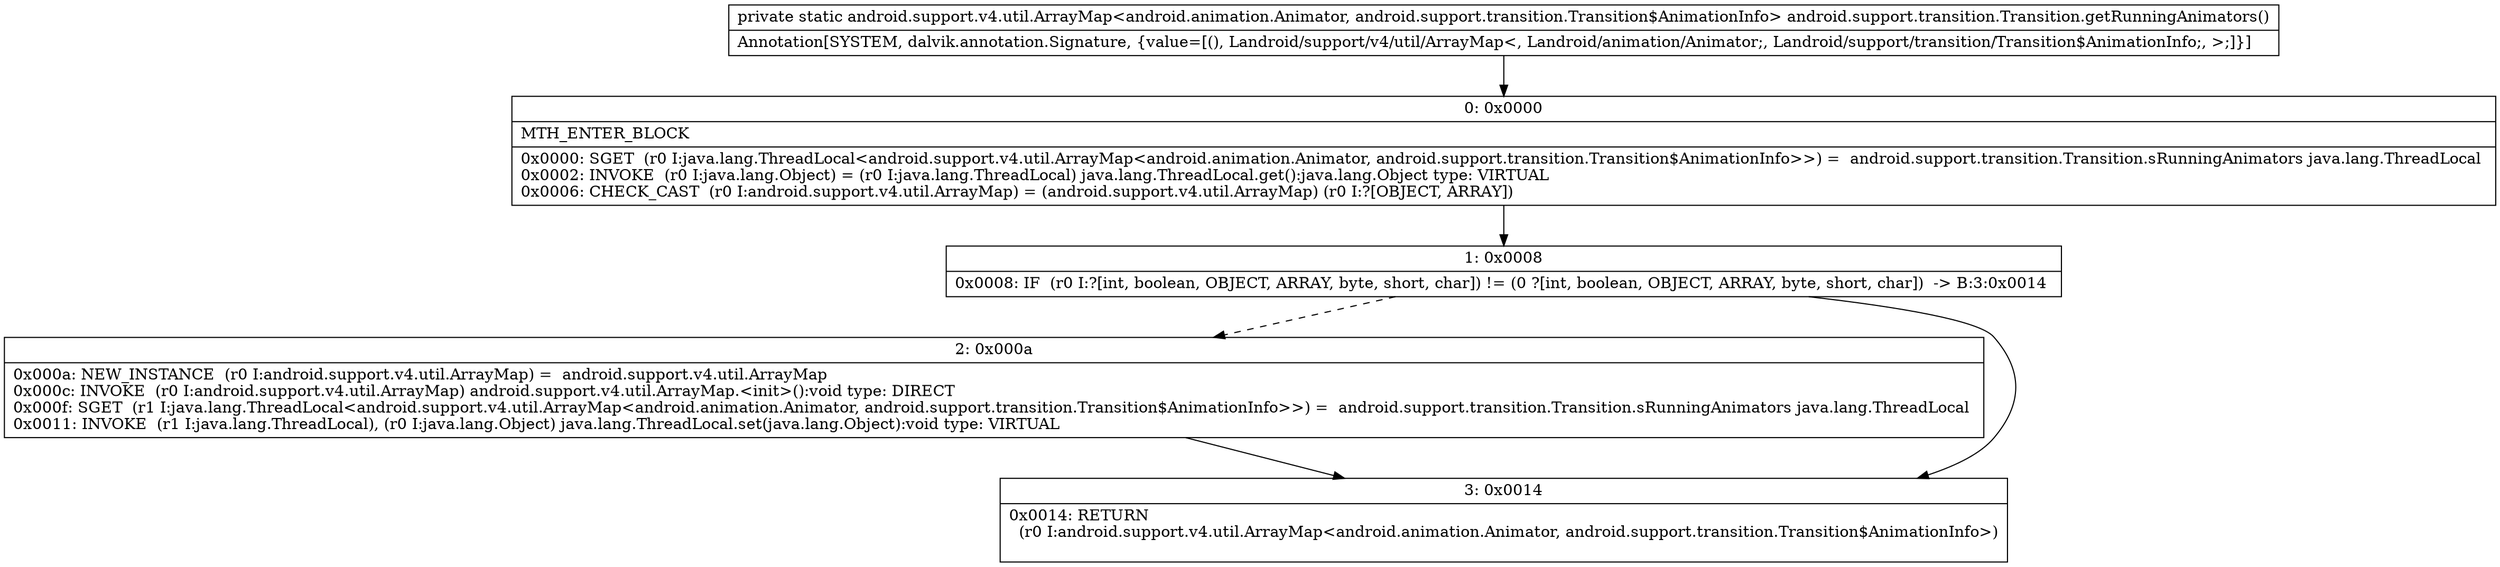 digraph "CFG forandroid.support.transition.Transition.getRunningAnimators()Landroid\/support\/v4\/util\/ArrayMap;" {
Node_0 [shape=record,label="{0\:\ 0x0000|MTH_ENTER_BLOCK\l|0x0000: SGET  (r0 I:java.lang.ThreadLocal\<android.support.v4.util.ArrayMap\<android.animation.Animator, android.support.transition.Transition$AnimationInfo\>\>) =  android.support.transition.Transition.sRunningAnimators java.lang.ThreadLocal \l0x0002: INVOKE  (r0 I:java.lang.Object) = (r0 I:java.lang.ThreadLocal) java.lang.ThreadLocal.get():java.lang.Object type: VIRTUAL \l0x0006: CHECK_CAST  (r0 I:android.support.v4.util.ArrayMap) = (android.support.v4.util.ArrayMap) (r0 I:?[OBJECT, ARRAY]) \l}"];
Node_1 [shape=record,label="{1\:\ 0x0008|0x0008: IF  (r0 I:?[int, boolean, OBJECT, ARRAY, byte, short, char]) != (0 ?[int, boolean, OBJECT, ARRAY, byte, short, char])  \-\> B:3:0x0014 \l}"];
Node_2 [shape=record,label="{2\:\ 0x000a|0x000a: NEW_INSTANCE  (r0 I:android.support.v4.util.ArrayMap) =  android.support.v4.util.ArrayMap \l0x000c: INVOKE  (r0 I:android.support.v4.util.ArrayMap) android.support.v4.util.ArrayMap.\<init\>():void type: DIRECT \l0x000f: SGET  (r1 I:java.lang.ThreadLocal\<android.support.v4.util.ArrayMap\<android.animation.Animator, android.support.transition.Transition$AnimationInfo\>\>) =  android.support.transition.Transition.sRunningAnimators java.lang.ThreadLocal \l0x0011: INVOKE  (r1 I:java.lang.ThreadLocal), (r0 I:java.lang.Object) java.lang.ThreadLocal.set(java.lang.Object):void type: VIRTUAL \l}"];
Node_3 [shape=record,label="{3\:\ 0x0014|0x0014: RETURN  \l  (r0 I:android.support.v4.util.ArrayMap\<android.animation.Animator, android.support.transition.Transition$AnimationInfo\>)\l \l}"];
MethodNode[shape=record,label="{private static android.support.v4.util.ArrayMap\<android.animation.Animator, android.support.transition.Transition$AnimationInfo\> android.support.transition.Transition.getRunningAnimators()  | Annotation[SYSTEM, dalvik.annotation.Signature, \{value=[(), Landroid\/support\/v4\/util\/ArrayMap\<, Landroid\/animation\/Animator;, Landroid\/support\/transition\/Transition$AnimationInfo;, \>;]\}]\l}"];
MethodNode -> Node_0;
Node_0 -> Node_1;
Node_1 -> Node_2[style=dashed];
Node_1 -> Node_3;
Node_2 -> Node_3;
}

